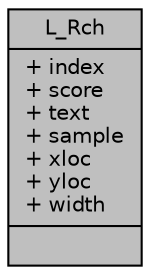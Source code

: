 digraph "L_Rch"
{
 // LATEX_PDF_SIZE
  edge [fontname="Helvetica",fontsize="10",labelfontname="Helvetica",labelfontsize="10"];
  node [fontname="Helvetica",fontsize="10",shape=record];
  Node1 [label="{L_Rch\n|+ index\l+ score\l+ text\l+ sample\l+ xloc\l+ yloc\l+ width\l|}",height=0.2,width=0.4,color="black", fillcolor="grey75", style="filled", fontcolor="black",tooltip=" "];
}

